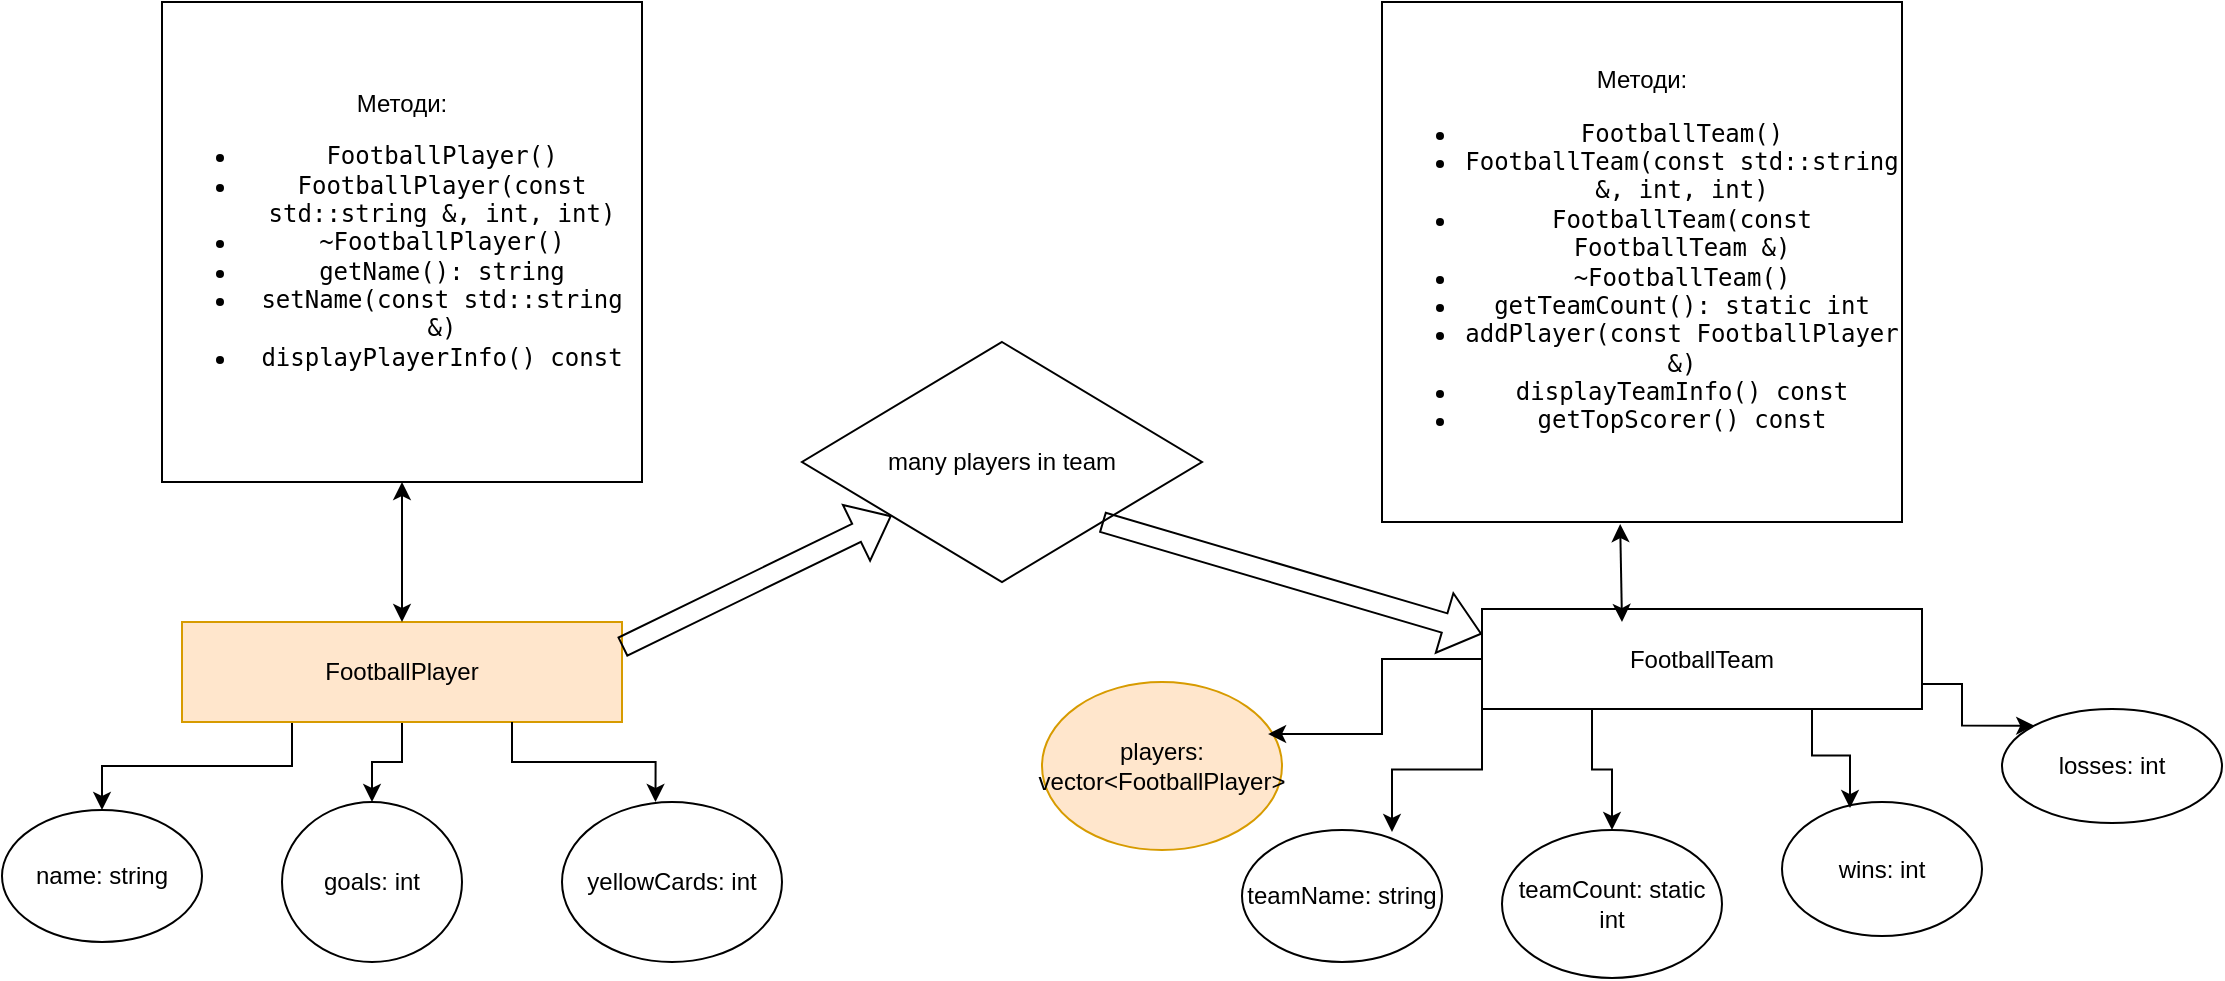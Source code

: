 <mxfile version="24.7.14">
  <diagram name="Сторінка-1" id="Wv6u06QHLPYVCPe3R5JD">
    <mxGraphModel dx="1035" dy="1303" grid="1" gridSize="10" guides="1" tooltips="1" connect="1" arrows="1" fold="1" page="1" pageScale="1" pageWidth="1169" pageHeight="827" math="0" shadow="0">
      <root>
        <mxCell id="0" />
        <mxCell id="1" parent="0" />
        <mxCell id="PRdy1GPZYwtZBz7hdaIl-11" style="edgeStyle=orthogonalEdgeStyle;rounded=0;orthogonalLoop=1;jettySize=auto;html=1;exitX=0.25;exitY=1;exitDx=0;exitDy=0;" edge="1" parent="1" source="PRdy1GPZYwtZBz7hdaIl-1" target="PRdy1GPZYwtZBz7hdaIl-4">
          <mxGeometry relative="1" as="geometry" />
        </mxCell>
        <mxCell id="PRdy1GPZYwtZBz7hdaIl-12" style="edgeStyle=orthogonalEdgeStyle;rounded=0;orthogonalLoop=1;jettySize=auto;html=1;exitX=0.5;exitY=1;exitDx=0;exitDy=0;entryX=0.5;entryY=0;entryDx=0;entryDy=0;" edge="1" parent="1" source="PRdy1GPZYwtZBz7hdaIl-1" target="PRdy1GPZYwtZBz7hdaIl-5">
          <mxGeometry relative="1" as="geometry" />
        </mxCell>
        <mxCell id="PRdy1GPZYwtZBz7hdaIl-1" value="FootballPlayer" style="rounded=0;whiteSpace=wrap;html=1;fillColor=#ffe6cc;strokeColor=#d79b00;" vertex="1" parent="1">
          <mxGeometry x="110" y="240" width="220" height="50" as="geometry" />
        </mxCell>
        <mxCell id="PRdy1GPZYwtZBz7hdaIl-3" value="Методи:&lt;ul&gt;&lt;li&gt;&lt;code&gt;FootballPlayer()&lt;/code&gt;&lt;/li&gt;&lt;li&gt;&lt;code&gt;FootballPlayer(const std::string &amp;amp;, int, int)&lt;/code&gt;&lt;/li&gt;&lt;li&gt;&lt;code&gt;~FootballPlayer()&lt;/code&gt;&lt;/li&gt;&lt;li&gt;&lt;code&gt;getName(): string&lt;/code&gt;&lt;/li&gt;&lt;li&gt;&lt;code&gt;setName(const std::string &amp;amp;)&lt;/code&gt;&lt;/li&gt;&lt;li&gt;&lt;code&gt;displayPlayerInfo() const&lt;/code&gt;&lt;/li&gt;&lt;/ul&gt;" style="whiteSpace=wrap;html=1;aspect=fixed;" vertex="1" parent="1">
          <mxGeometry x="100" y="-70" width="240" height="240" as="geometry" />
        </mxCell>
        <mxCell id="PRdy1GPZYwtZBz7hdaIl-4" value="name: string" style="ellipse;whiteSpace=wrap;html=1;" vertex="1" parent="1">
          <mxGeometry x="20" y="334" width="100" height="66" as="geometry" />
        </mxCell>
        <mxCell id="PRdy1GPZYwtZBz7hdaIl-5" value="goals: int" style="ellipse;whiteSpace=wrap;html=1;" vertex="1" parent="1">
          <mxGeometry x="160" y="330" width="90" height="80" as="geometry" />
        </mxCell>
        <mxCell id="PRdy1GPZYwtZBz7hdaIl-6" value="yellowCards: int" style="ellipse;whiteSpace=wrap;html=1;" vertex="1" parent="1">
          <mxGeometry x="300" y="330" width="110" height="80" as="geometry" />
        </mxCell>
        <mxCell id="PRdy1GPZYwtZBz7hdaIl-13" style="edgeStyle=orthogonalEdgeStyle;rounded=0;orthogonalLoop=1;jettySize=auto;html=1;exitX=0.75;exitY=1;exitDx=0;exitDy=0;entryX=0.425;entryY=0;entryDx=0;entryDy=0;entryPerimeter=0;" edge="1" parent="1" source="PRdy1GPZYwtZBz7hdaIl-1" target="PRdy1GPZYwtZBz7hdaIl-6">
          <mxGeometry relative="1" as="geometry" />
        </mxCell>
        <mxCell id="PRdy1GPZYwtZBz7hdaIl-14" value="" style="endArrow=classic;startArrow=classic;html=1;rounded=0;entryX=0.5;entryY=1;entryDx=0;entryDy=0;exitX=0.5;exitY=0;exitDx=0;exitDy=0;" edge="1" parent="1" source="PRdy1GPZYwtZBz7hdaIl-1" target="PRdy1GPZYwtZBz7hdaIl-3">
          <mxGeometry width="50" height="50" relative="1" as="geometry">
            <mxPoint x="195" y="250" as="sourcePoint" />
            <mxPoint x="245" y="200" as="targetPoint" />
          </mxGeometry>
        </mxCell>
        <mxCell id="PRdy1GPZYwtZBz7hdaIl-16" value="Методи:&lt;ul&gt;&lt;li&gt;&lt;code&gt;FootballTeam()&lt;/code&gt;&lt;/li&gt;&lt;li&gt;&lt;code&gt;FootballTeam(const std::string &amp;amp;, int, int)&lt;/code&gt;&lt;/li&gt;&lt;li&gt;&lt;code&gt;FootballTeam(const FootballTeam &amp;amp;)&lt;/code&gt;&lt;/li&gt;&lt;li&gt;&lt;code&gt;~FootballTeam()&lt;/code&gt;&lt;/li&gt;&lt;li&gt;&lt;code&gt;getTeamCount(): static int&lt;/code&gt;&lt;/li&gt;&lt;li&gt;&lt;code&gt;addPlayer(const FootballPlayer &amp;amp;)&lt;/code&gt;&lt;/li&gt;&lt;li&gt;&lt;code&gt;displayTeamInfo() const&lt;/code&gt;&lt;/li&gt;&lt;li&gt;&lt;code&gt;getTopScorer() const&lt;/code&gt;&lt;/li&gt;&lt;/ul&gt;" style="whiteSpace=wrap;html=1;aspect=fixed;" vertex="1" parent="1">
          <mxGeometry x="710" y="-70" width="260" height="260" as="geometry" />
        </mxCell>
        <mxCell id="PRdy1GPZYwtZBz7hdaIl-27" style="edgeStyle=orthogonalEdgeStyle;rounded=0;orthogonalLoop=1;jettySize=auto;html=1;exitX=0.25;exitY=1;exitDx=0;exitDy=0;entryX=0.5;entryY=0;entryDx=0;entryDy=0;" edge="1" parent="1" source="PRdy1GPZYwtZBz7hdaIl-17" target="PRdy1GPZYwtZBz7hdaIl-20">
          <mxGeometry relative="1" as="geometry" />
        </mxCell>
        <mxCell id="PRdy1GPZYwtZBz7hdaIl-30" style="edgeStyle=orthogonalEdgeStyle;rounded=0;orthogonalLoop=1;jettySize=auto;html=1;exitX=1;exitY=0.75;exitDx=0;exitDy=0;entryX=0;entryY=0;entryDx=0;entryDy=0;" edge="1" parent="1" source="PRdy1GPZYwtZBz7hdaIl-17" target="PRdy1GPZYwtZBz7hdaIl-22">
          <mxGeometry relative="1" as="geometry" />
        </mxCell>
        <mxCell id="PRdy1GPZYwtZBz7hdaIl-17" value="FootballTeam" style="rounded=0;whiteSpace=wrap;html=1;" vertex="1" parent="1">
          <mxGeometry x="760" y="233.5" width="220" height="50" as="geometry" />
        </mxCell>
        <mxCell id="PRdy1GPZYwtZBz7hdaIl-18" value="teamName: string" style="ellipse;whiteSpace=wrap;html=1;" vertex="1" parent="1">
          <mxGeometry x="640" y="344" width="100" height="66" as="geometry" />
        </mxCell>
        <mxCell id="PRdy1GPZYwtZBz7hdaIl-20" value="teamCount: static int" style="ellipse;whiteSpace=wrap;html=1;" vertex="1" parent="1">
          <mxGeometry x="770" y="344" width="110" height="74" as="geometry" />
        </mxCell>
        <mxCell id="PRdy1GPZYwtZBz7hdaIl-21" value="players: vector&amp;lt;FootballPlayer&amp;gt;" style="ellipse;whiteSpace=wrap;html=1;fillColor=#ffe6cc;strokeColor=#d79b00;" vertex="1" parent="1">
          <mxGeometry x="540" y="270" width="120" height="84" as="geometry" />
        </mxCell>
        <mxCell id="PRdy1GPZYwtZBz7hdaIl-22" value="losses: int" style="ellipse;whiteSpace=wrap;html=1;" vertex="1" parent="1">
          <mxGeometry x="1020" y="283.5" width="110" height="57" as="geometry" />
        </mxCell>
        <mxCell id="PRdy1GPZYwtZBz7hdaIl-23" value="wins: int" style="ellipse;whiteSpace=wrap;html=1;" vertex="1" parent="1">
          <mxGeometry x="910" y="330" width="100" height="67" as="geometry" />
        </mxCell>
        <mxCell id="PRdy1GPZYwtZBz7hdaIl-25" style="edgeStyle=orthogonalEdgeStyle;rounded=0;orthogonalLoop=1;jettySize=auto;html=1;exitX=0;exitY=0.5;exitDx=0;exitDy=0;entryX=0.942;entryY=0.31;entryDx=0;entryDy=0;entryPerimeter=0;" edge="1" parent="1" source="PRdy1GPZYwtZBz7hdaIl-17" target="PRdy1GPZYwtZBz7hdaIl-21">
          <mxGeometry relative="1" as="geometry" />
        </mxCell>
        <mxCell id="PRdy1GPZYwtZBz7hdaIl-26" value="" style="endArrow=classic;startArrow=classic;html=1;rounded=0;entryX=0.458;entryY=1.004;entryDx=0;entryDy=0;entryPerimeter=0;" edge="1" parent="1" target="PRdy1GPZYwtZBz7hdaIl-16">
          <mxGeometry width="50" height="50" relative="1" as="geometry">
            <mxPoint x="830" y="240" as="sourcePoint" />
            <mxPoint x="880" y="190" as="targetPoint" />
            <Array as="points" />
          </mxGeometry>
        </mxCell>
        <mxCell id="PRdy1GPZYwtZBz7hdaIl-28" style="edgeStyle=orthogonalEdgeStyle;rounded=0;orthogonalLoop=1;jettySize=auto;html=1;exitX=0;exitY=1;exitDx=0;exitDy=0;entryX=0.75;entryY=0.015;entryDx=0;entryDy=0;entryPerimeter=0;" edge="1" parent="1" source="PRdy1GPZYwtZBz7hdaIl-17" target="PRdy1GPZYwtZBz7hdaIl-18">
          <mxGeometry relative="1" as="geometry" />
        </mxCell>
        <mxCell id="PRdy1GPZYwtZBz7hdaIl-29" style="edgeStyle=orthogonalEdgeStyle;rounded=0;orthogonalLoop=1;jettySize=auto;html=1;exitX=0.75;exitY=1;exitDx=0;exitDy=0;entryX=0.34;entryY=0.045;entryDx=0;entryDy=0;entryPerimeter=0;" edge="1" parent="1" source="PRdy1GPZYwtZBz7hdaIl-17" target="PRdy1GPZYwtZBz7hdaIl-23">
          <mxGeometry relative="1" as="geometry" />
        </mxCell>
        <mxCell id="PRdy1GPZYwtZBz7hdaIl-32" value="many players in team" style="rhombus;whiteSpace=wrap;html=1;" vertex="1" parent="1">
          <mxGeometry x="420" y="100" width="200" height="120" as="geometry" />
        </mxCell>
        <mxCell id="PRdy1GPZYwtZBz7hdaIl-33" value="" style="shape=flexArrow;endArrow=classic;html=1;rounded=0;exitX=1;exitY=0.25;exitDx=0;exitDy=0;" edge="1" parent="1" source="PRdy1GPZYwtZBz7hdaIl-1" target="PRdy1GPZYwtZBz7hdaIl-32">
          <mxGeometry width="50" height="50" relative="1" as="geometry">
            <mxPoint x="560" y="320" as="sourcePoint" />
            <mxPoint x="610" y="270" as="targetPoint" />
            <Array as="points" />
          </mxGeometry>
        </mxCell>
        <mxCell id="PRdy1GPZYwtZBz7hdaIl-34" value="" style="shape=flexArrow;endArrow=classic;html=1;rounded=0;entryX=0;entryY=0.25;entryDx=0;entryDy=0;exitX=1;exitY=1;exitDx=0;exitDy=0;" edge="1" parent="1" source="PRdy1GPZYwtZBz7hdaIl-32" target="PRdy1GPZYwtZBz7hdaIl-17">
          <mxGeometry width="50" height="50" relative="1" as="geometry">
            <mxPoint x="560" y="320" as="sourcePoint" />
            <mxPoint x="610" y="270" as="targetPoint" />
          </mxGeometry>
        </mxCell>
      </root>
    </mxGraphModel>
  </diagram>
</mxfile>
